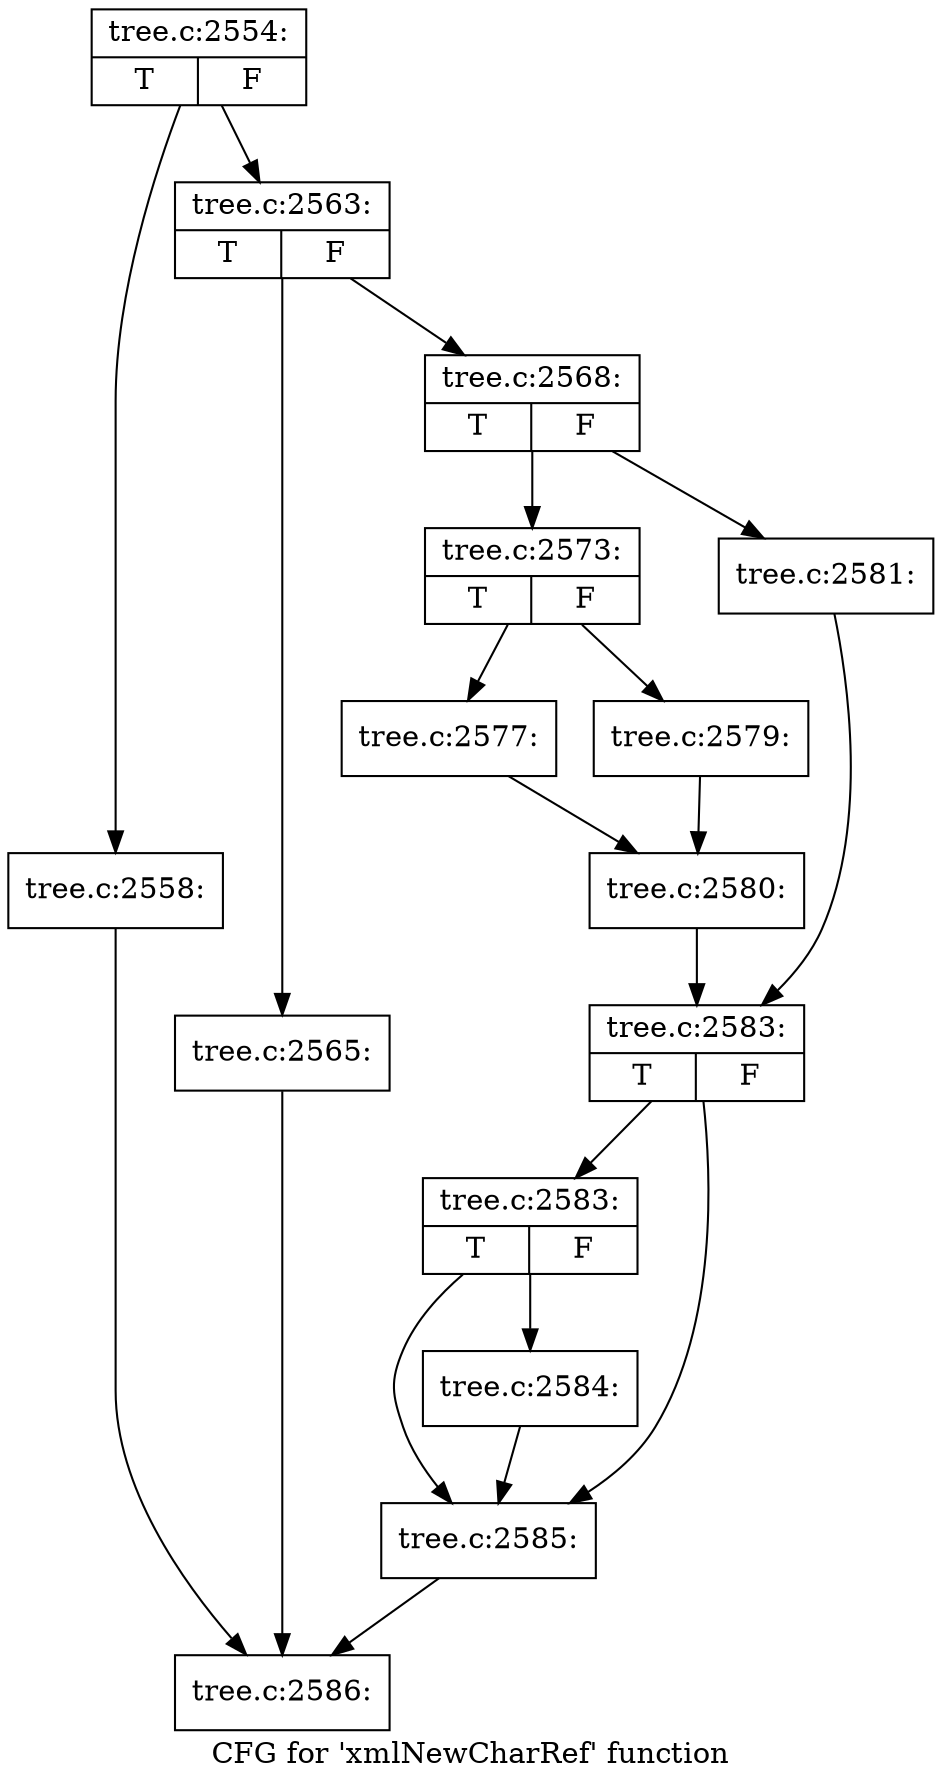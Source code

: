 digraph "CFG for 'xmlNewCharRef' function" {
	label="CFG for 'xmlNewCharRef' function";

	Node0x55ad0bae4ba0 [shape=record,label="{tree.c:2554:|{<s0>T|<s1>F}}"];
	Node0x55ad0bae4ba0 -> Node0x55ad0baeea00;
	Node0x55ad0bae4ba0 -> Node0x55ad0baeea50;
	Node0x55ad0baeea00 [shape=record,label="{tree.c:2558:}"];
	Node0x55ad0baeea00 -> Node0x55ad0baed950;
	Node0x55ad0baeea50 [shape=record,label="{tree.c:2563:|{<s0>T|<s1>F}}"];
	Node0x55ad0baeea50 -> Node0x55ad0baef170;
	Node0x55ad0baeea50 -> Node0x55ad0baef1c0;
	Node0x55ad0baef170 [shape=record,label="{tree.c:2565:}"];
	Node0x55ad0baef170 -> Node0x55ad0baed950;
	Node0x55ad0baef1c0 [shape=record,label="{tree.c:2568:|{<s0>T|<s1>F}}"];
	Node0x55ad0baef1c0 -> Node0x55ad0baeff70;
	Node0x55ad0baef1c0 -> Node0x55ad0baf0010;
	Node0x55ad0baeff70 [shape=record,label="{tree.c:2573:|{<s0>T|<s1>F}}"];
	Node0x55ad0baeff70 -> Node0x55ad0baf12c0;
	Node0x55ad0baeff70 -> Node0x55ad0baf1360;
	Node0x55ad0baf12c0 [shape=record,label="{tree.c:2577:}"];
	Node0x55ad0baf12c0 -> Node0x55ad0baf1310;
	Node0x55ad0baf1360 [shape=record,label="{tree.c:2579:}"];
	Node0x55ad0baf1360 -> Node0x55ad0baf1310;
	Node0x55ad0baf1310 [shape=record,label="{tree.c:2580:}"];
	Node0x55ad0baf1310 -> Node0x55ad0baeffc0;
	Node0x55ad0baf0010 [shape=record,label="{tree.c:2581:}"];
	Node0x55ad0baf0010 -> Node0x55ad0baeffc0;
	Node0x55ad0baeffc0 [shape=record,label="{tree.c:2583:|{<s0>T|<s1>F}}"];
	Node0x55ad0baeffc0 -> Node0x55ad0baf2650;
	Node0x55ad0baeffc0 -> Node0x55ad0baf2600;
	Node0x55ad0baf2650 [shape=record,label="{tree.c:2583:|{<s0>T|<s1>F}}"];
	Node0x55ad0baf2650 -> Node0x55ad0baf25b0;
	Node0x55ad0baf2650 -> Node0x55ad0baf2600;
	Node0x55ad0baf25b0 [shape=record,label="{tree.c:2584:}"];
	Node0x55ad0baf25b0 -> Node0x55ad0baf2600;
	Node0x55ad0baf2600 [shape=record,label="{tree.c:2585:}"];
	Node0x55ad0baf2600 -> Node0x55ad0baed950;
	Node0x55ad0baed950 [shape=record,label="{tree.c:2586:}"];
}
